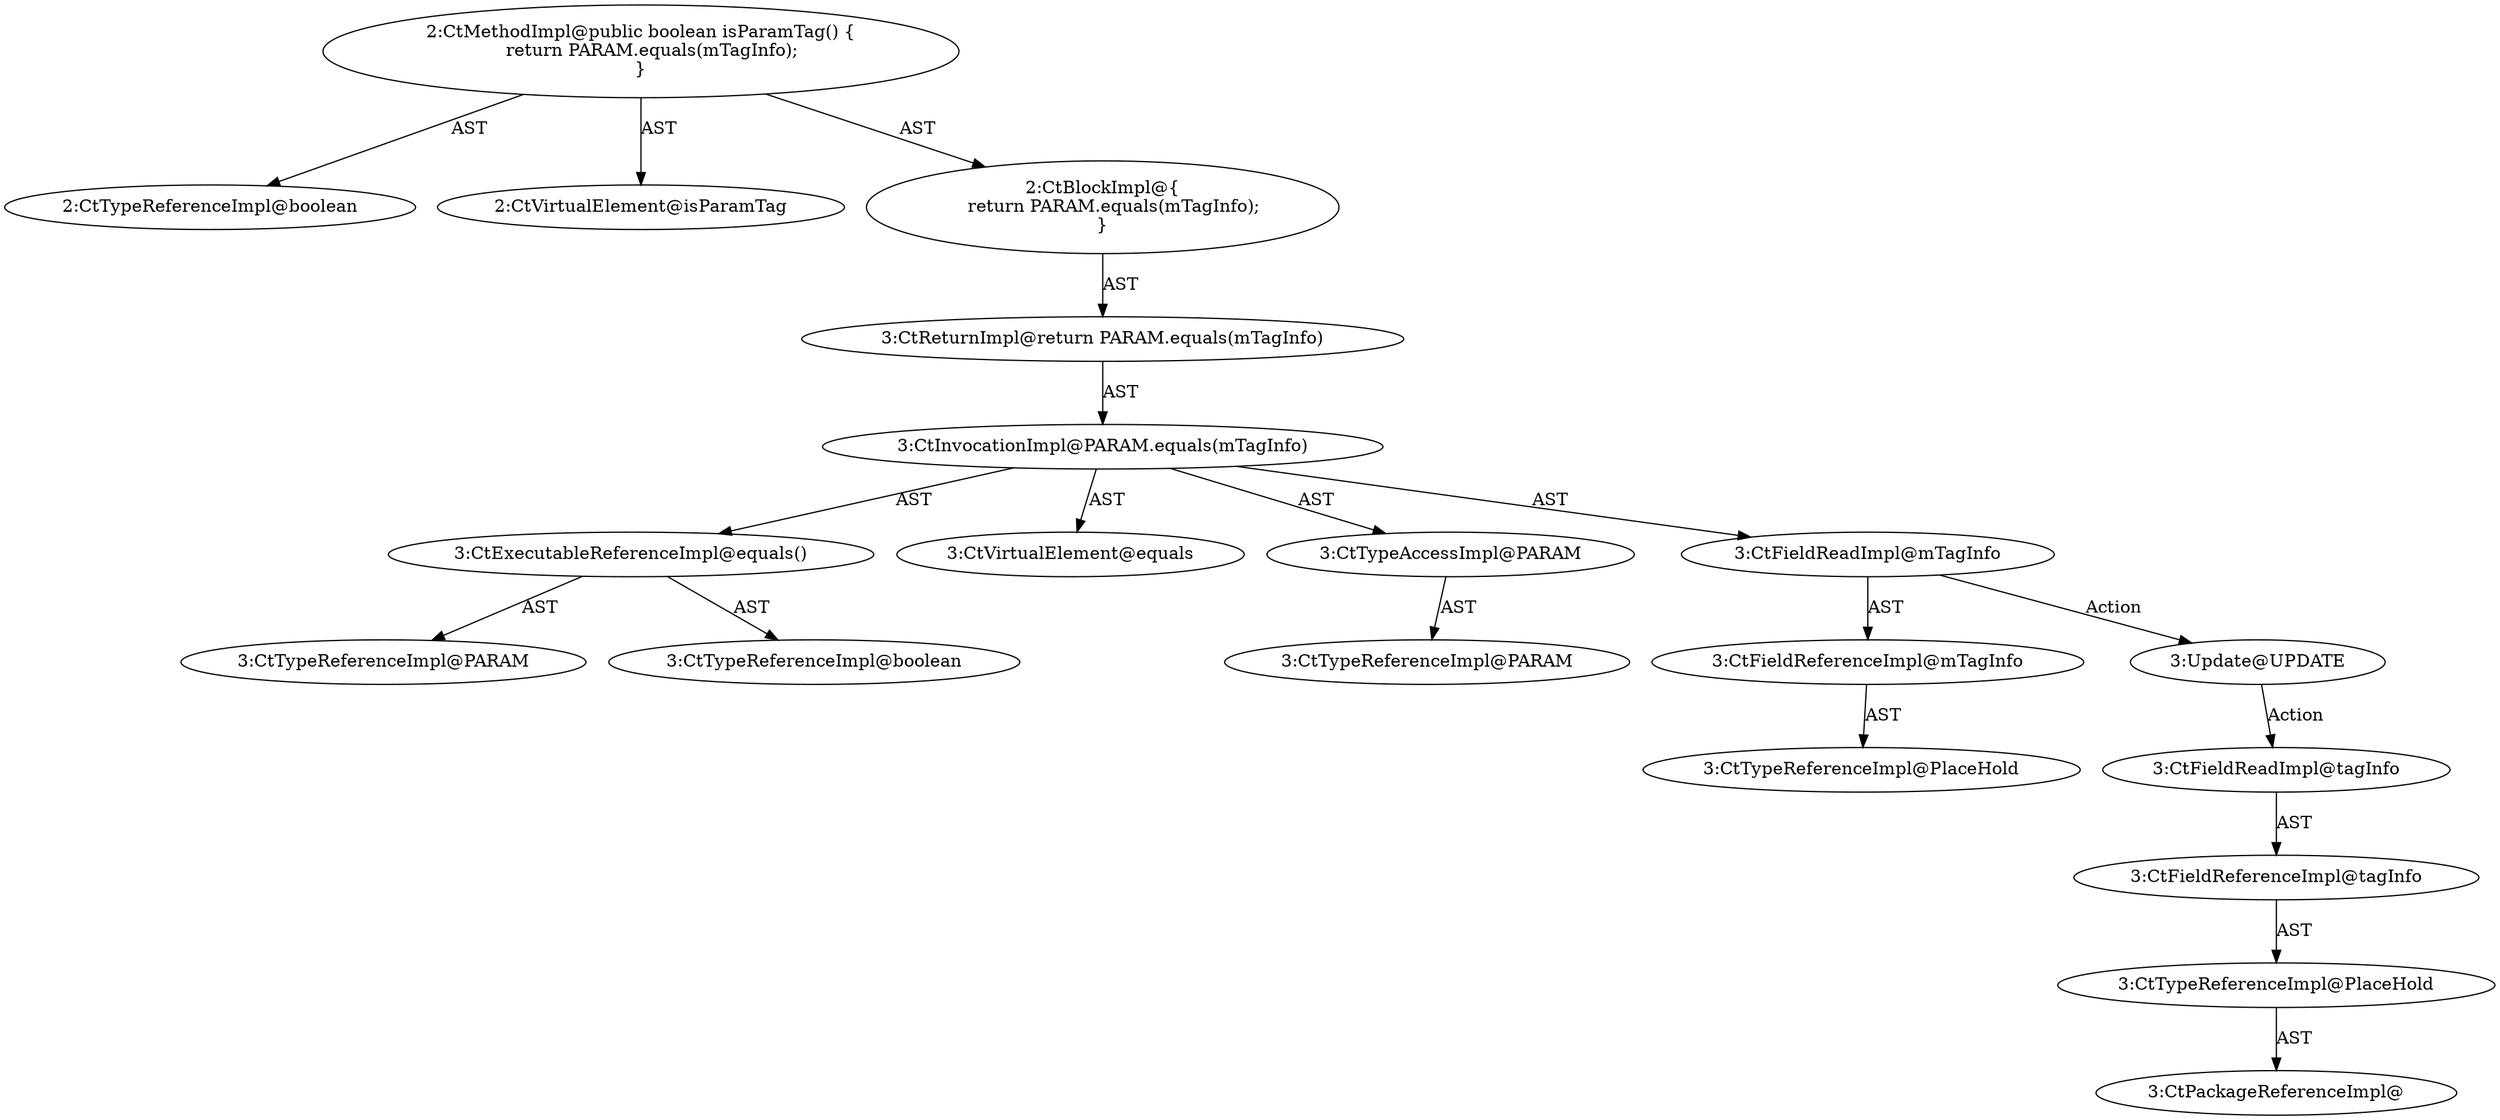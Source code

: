 digraph "isParamTag#?" {
0 [label="2:CtTypeReferenceImpl@boolean" shape=ellipse]
1 [label="2:CtVirtualElement@isParamTag" shape=ellipse]
2 [label="3:CtExecutableReferenceImpl@equals()" shape=ellipse]
3 [label="3:CtTypeReferenceImpl@PARAM" shape=ellipse]
4 [label="3:CtTypeReferenceImpl@boolean" shape=ellipse]
5 [label="3:CtVirtualElement@equals" shape=ellipse]
6 [label="3:CtTypeAccessImpl@PARAM" shape=ellipse]
7 [label="3:CtTypeReferenceImpl@PARAM" shape=ellipse]
8 [label="3:CtFieldReferenceImpl@mTagInfo" shape=ellipse]
9 [label="3:CtTypeReferenceImpl@PlaceHold" shape=ellipse]
10 [label="3:CtFieldReadImpl@mTagInfo" shape=ellipse]
11 [label="3:CtInvocationImpl@PARAM.equals(mTagInfo)" shape=ellipse]
12 [label="3:CtReturnImpl@return PARAM.equals(mTagInfo)" shape=ellipse]
13 [label="2:CtBlockImpl@\{
    return PARAM.equals(mTagInfo);
\}" shape=ellipse]
14 [label="2:CtMethodImpl@public boolean isParamTag() \{
    return PARAM.equals(mTagInfo);
\}" shape=ellipse]
15 [label="3:Update@UPDATE" shape=ellipse]
16 [label="3:CtPackageReferenceImpl@" shape=ellipse]
17 [label="3:CtTypeReferenceImpl@PlaceHold" shape=ellipse]
18 [label="3:CtFieldReferenceImpl@tagInfo" shape=ellipse]
19 [label="3:CtFieldReadImpl@tagInfo" shape=ellipse]
2 -> 3 [label="AST"];
2 -> 4 [label="AST"];
6 -> 7 [label="AST"];
8 -> 9 [label="AST"];
10 -> 8 [label="AST"];
10 -> 15 [label="Action"];
11 -> 5 [label="AST"];
11 -> 6 [label="AST"];
11 -> 2 [label="AST"];
11 -> 10 [label="AST"];
12 -> 11 [label="AST"];
13 -> 12 [label="AST"];
14 -> 1 [label="AST"];
14 -> 0 [label="AST"];
14 -> 13 [label="AST"];
15 -> 19 [label="Action"];
17 -> 16 [label="AST"];
18 -> 17 [label="AST"];
19 -> 18 [label="AST"];
}